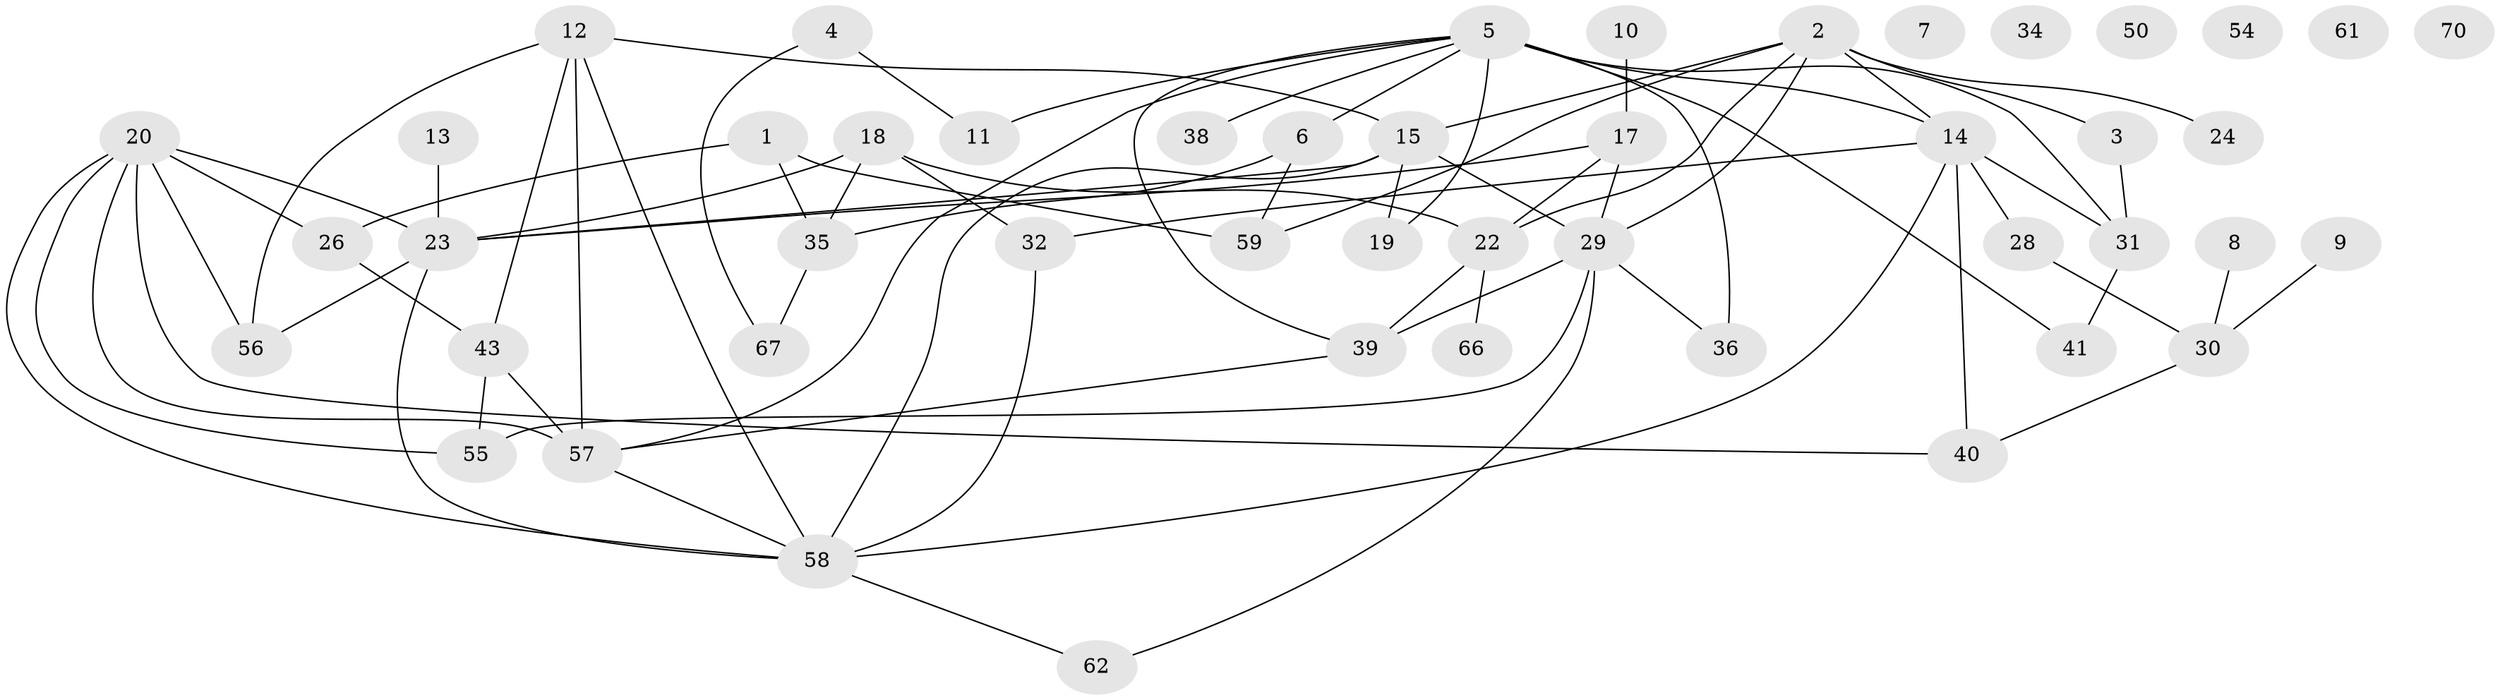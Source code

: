 // original degree distribution, {3: 0.2571428571428571, 7: 0.05714285714285714, 2: 0.21428571428571427, 5: 0.07142857142857142, 0: 0.08571428571428572, 1: 0.15714285714285714, 4: 0.1, 8: 0.02857142857142857, 6: 0.02857142857142857}
// Generated by graph-tools (version 1.1) at 2025/41/03/06/25 10:41:20]
// undirected, 48 vertices, 76 edges
graph export_dot {
graph [start="1"]
  node [color=gray90,style=filled];
  1 [super="+16"];
  2 [super="+49"];
  3;
  4 [super="+25"];
  5 [super="+53"];
  6 [super="+45"];
  7;
  8;
  9;
  10;
  11;
  12 [super="+48"];
  13;
  14 [super="+21"];
  15 [super="+27"];
  17 [super="+64"];
  18;
  19 [super="+37"];
  20 [super="+44"];
  22 [super="+63"];
  23 [super="+52"];
  24;
  26;
  28;
  29 [super="+69"];
  30 [super="+47"];
  31 [super="+33"];
  32;
  34;
  35 [super="+46"];
  36 [super="+65"];
  38;
  39 [super="+42"];
  40;
  41;
  43 [super="+51"];
  50;
  54;
  55;
  56;
  57;
  58 [super="+68"];
  59 [super="+60"];
  61;
  62;
  66;
  67;
  70;
  1 -- 26;
  1 -- 59 [weight=2];
  1 -- 35;
  2 -- 3;
  2 -- 15;
  2 -- 22;
  2 -- 59;
  2 -- 29;
  2 -- 24;
  2 -- 14;
  3 -- 31;
  4 -- 67;
  4 -- 11;
  5 -- 11;
  5 -- 36;
  5 -- 41;
  5 -- 19;
  5 -- 6;
  5 -- 38;
  5 -- 39;
  5 -- 57;
  5 -- 31;
  5 -- 14 [weight=2];
  6 -- 35;
  6 -- 59;
  8 -- 30;
  9 -- 30;
  10 -- 17;
  12 -- 15;
  12 -- 57;
  12 -- 58;
  12 -- 56;
  12 -- 43;
  13 -- 23;
  14 -- 28;
  14 -- 58;
  14 -- 32;
  14 -- 40;
  14 -- 31;
  15 -- 19;
  15 -- 29 [weight=2];
  15 -- 58;
  15 -- 23;
  17 -- 29;
  17 -- 22;
  17 -- 23;
  18 -- 22;
  18 -- 32;
  18 -- 35;
  18 -- 23;
  20 -- 23;
  20 -- 26;
  20 -- 55;
  20 -- 40;
  20 -- 57;
  20 -- 56;
  20 -- 58;
  22 -- 66;
  22 -- 39;
  23 -- 58;
  23 -- 56;
  26 -- 43;
  28 -- 30;
  29 -- 39 [weight=2];
  29 -- 55;
  29 -- 62;
  29 -- 36;
  30 -- 40;
  31 -- 41;
  32 -- 58;
  35 -- 67;
  39 -- 57;
  43 -- 57;
  43 -- 55;
  57 -- 58;
  58 -- 62;
}
